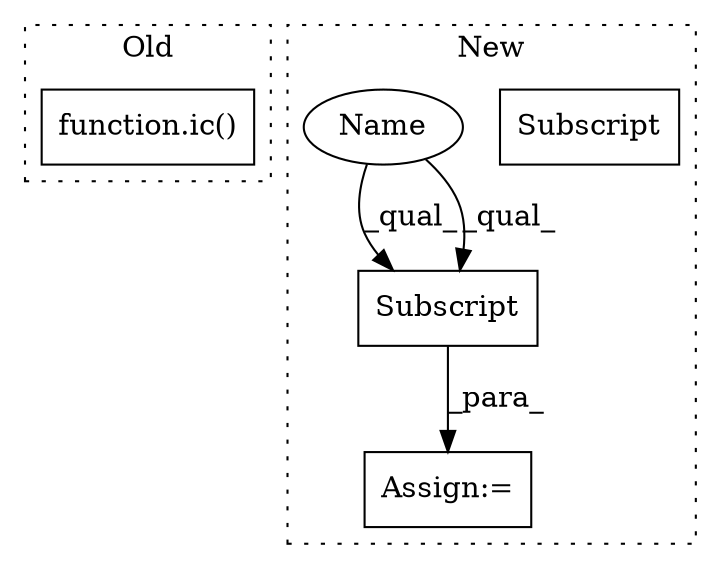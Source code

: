 digraph G {
subgraph cluster0 {
1 [label="function.ic()" a="75" s="13510,13516" l="3,1" shape="box"];
label = "Old";
style="dotted";
}
subgraph cluster1 {
2 [label="Subscript" a="63" s="13300,0" l="10,0" shape="box"];
3 [label="Assign:=" a="68" s="13297" l="3" shape="box"];
4 [label="Subscript" a="63" s="13300,0" l="10,0" shape="box"];
5 [label="Name" a="87" s="13300" l="5" shape="ellipse"];
label = "New";
style="dotted";
}
4 -> 3 [label="_para_"];
5 -> 4 [label="_qual_"];
5 -> 4 [label="_qual_"];
}